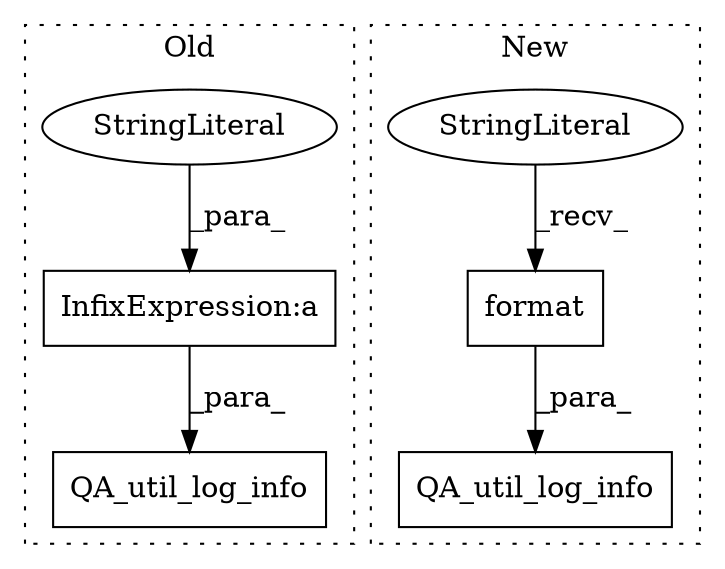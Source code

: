 digraph G {
subgraph cluster0 {
1 [label="QA_util_log_info" a="32" s="9831,9901" l="17,1" shape="box"];
5 [label="InfixExpression:a" a="27" s="9887" l="3" shape="box"];
6 [label="StringLiteral" a="45" s="9848" l="39" shape="ellipse"];
label = "Old";
style="dotted";
}
subgraph cluster1 {
2 [label="format" a="32" s="9968,9986" l="7,1" shape="box"];
3 [label="QA_util_log_info" a="32" s="9909,9987" l="17,1" shape="box"];
4 [label="StringLiteral" a="45" s="9926" l="41" shape="ellipse"];
label = "New";
style="dotted";
}
2 -> 3 [label="_para_"];
4 -> 2 [label="_recv_"];
5 -> 1 [label="_para_"];
6 -> 5 [label="_para_"];
}